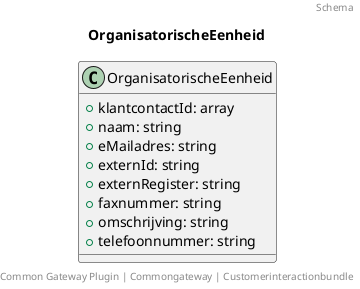 @startuml
title: OrganisatorischeEenheid
footer: Common Gateway Plugin | Commongateway | Customerinteractionbundle 
header: Schema

class OrganisatorischeEenheid {
  + klantcontactId: array
  + naam: string
  + eMailadres: string
  + externId: string
  + externRegister: string
  + faxnummer: string
  + omschrijving: string
  + telefoonnummer: string
}
@enduml
